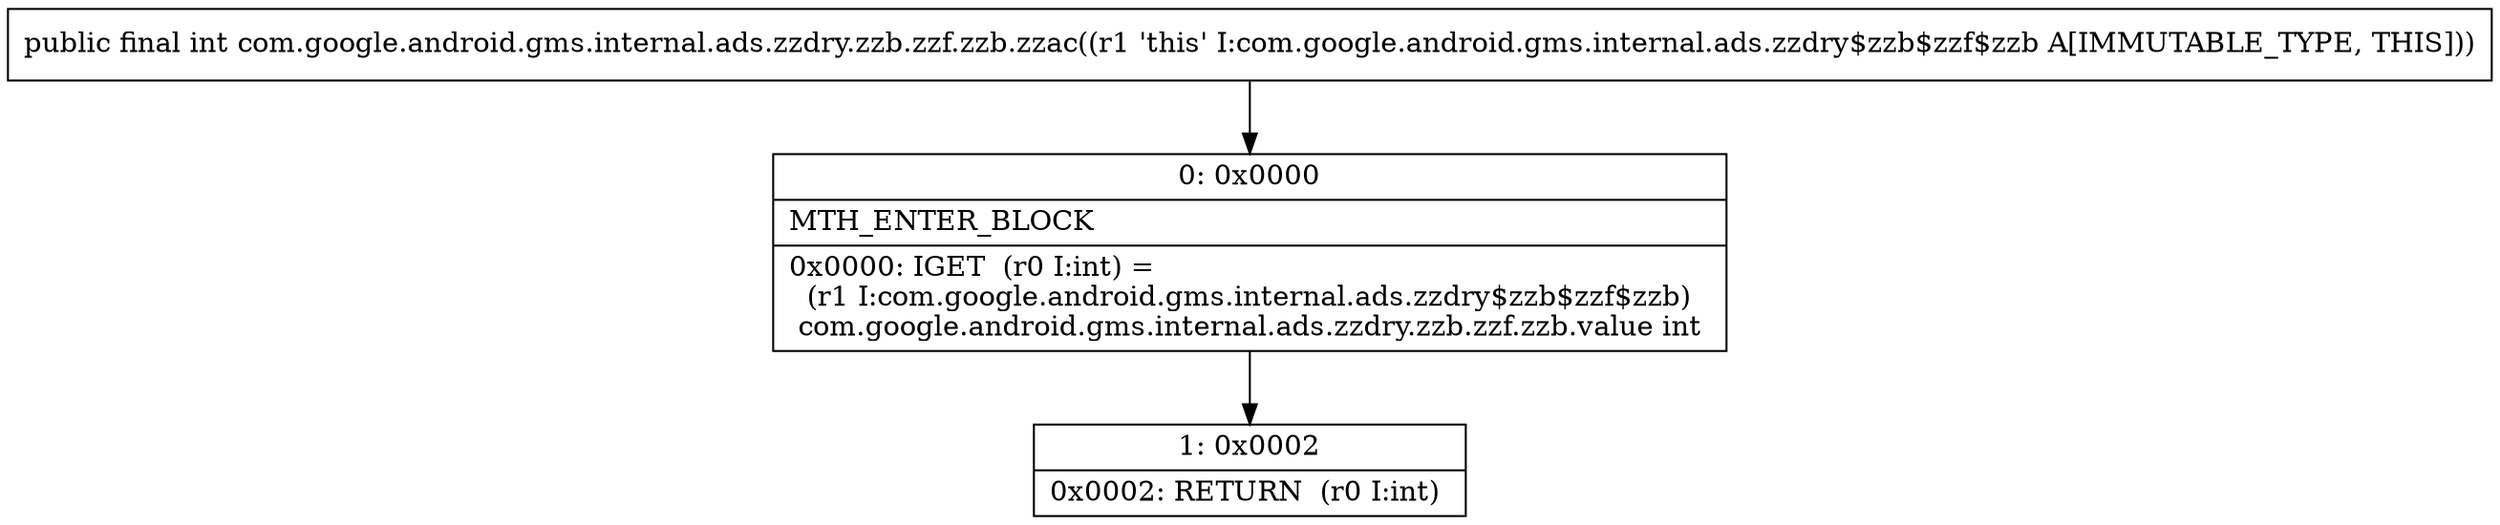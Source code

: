 digraph "CFG forcom.google.android.gms.internal.ads.zzdry.zzb.zzf.zzb.zzac()I" {
Node_0 [shape=record,label="{0\:\ 0x0000|MTH_ENTER_BLOCK\l|0x0000: IGET  (r0 I:int) = \l  (r1 I:com.google.android.gms.internal.ads.zzdry$zzb$zzf$zzb)\l com.google.android.gms.internal.ads.zzdry.zzb.zzf.zzb.value int \l}"];
Node_1 [shape=record,label="{1\:\ 0x0002|0x0002: RETURN  (r0 I:int) \l}"];
MethodNode[shape=record,label="{public final int com.google.android.gms.internal.ads.zzdry.zzb.zzf.zzb.zzac((r1 'this' I:com.google.android.gms.internal.ads.zzdry$zzb$zzf$zzb A[IMMUTABLE_TYPE, THIS])) }"];
MethodNode -> Node_0;
Node_0 -> Node_1;
}

